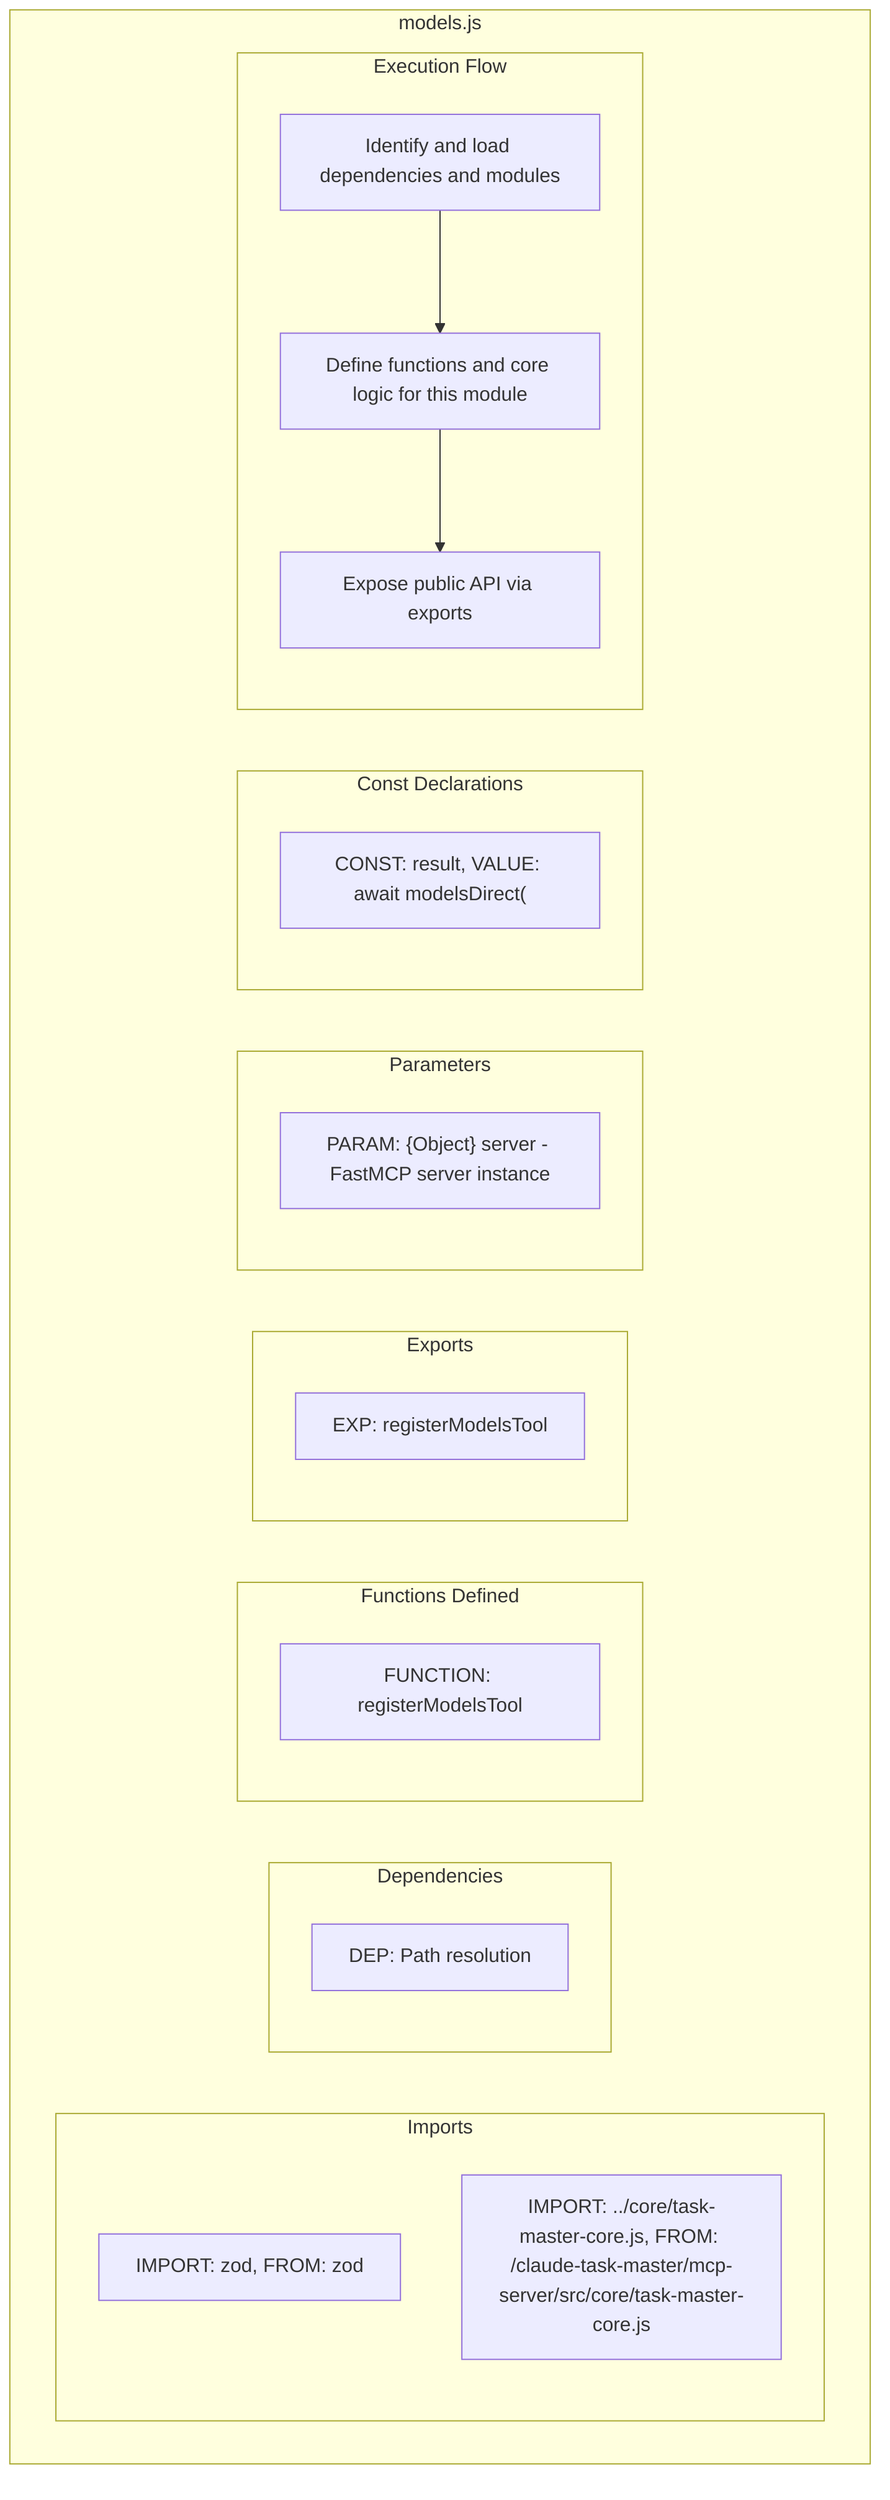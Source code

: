 flowchart TB
    subgraph Imports["Imports"]
        I1["IMPORT: zod, FROM: zod"]
        I2["IMPORT: ../core/task-master-core.js, FROM: /claude-task-master/mcp-server/src/core/task-master-core.js"]
    end
    subgraph Dependencies["Dependencies"]
        D1["DEP: Path resolution"]
    end
    subgraph FunctionsDefined["Functions Defined"]
        FU1["FUNCTION: registerModelsTool"]
    end
    subgraph Exports["Exports"]
        E1["EXP: registerModelsTool"]
    end
    subgraph Parameters["Parameters"]
        P1["PARAM: {Object} server - FastMCP server instance"]
    end
    subgraph Constants["Const Declarations"]
        C1["CONST: result, VALUE: await modelsDirect("]
    end
    subgraph ExecutionFlow["Execution Flow"]
        FL1["Identify and load dependencies and modules"]
        FL2["Define functions and core logic for this module"]
        FL3["Expose public API via exports"]
    end
    subgraph FileName["models.js"]
        Imports
        Dependencies
        FunctionsDefined
        Exports
        Parameters
        Constants
        ExecutionFlow
    end
    FL1 --> FL2
    FL2 --> FL3